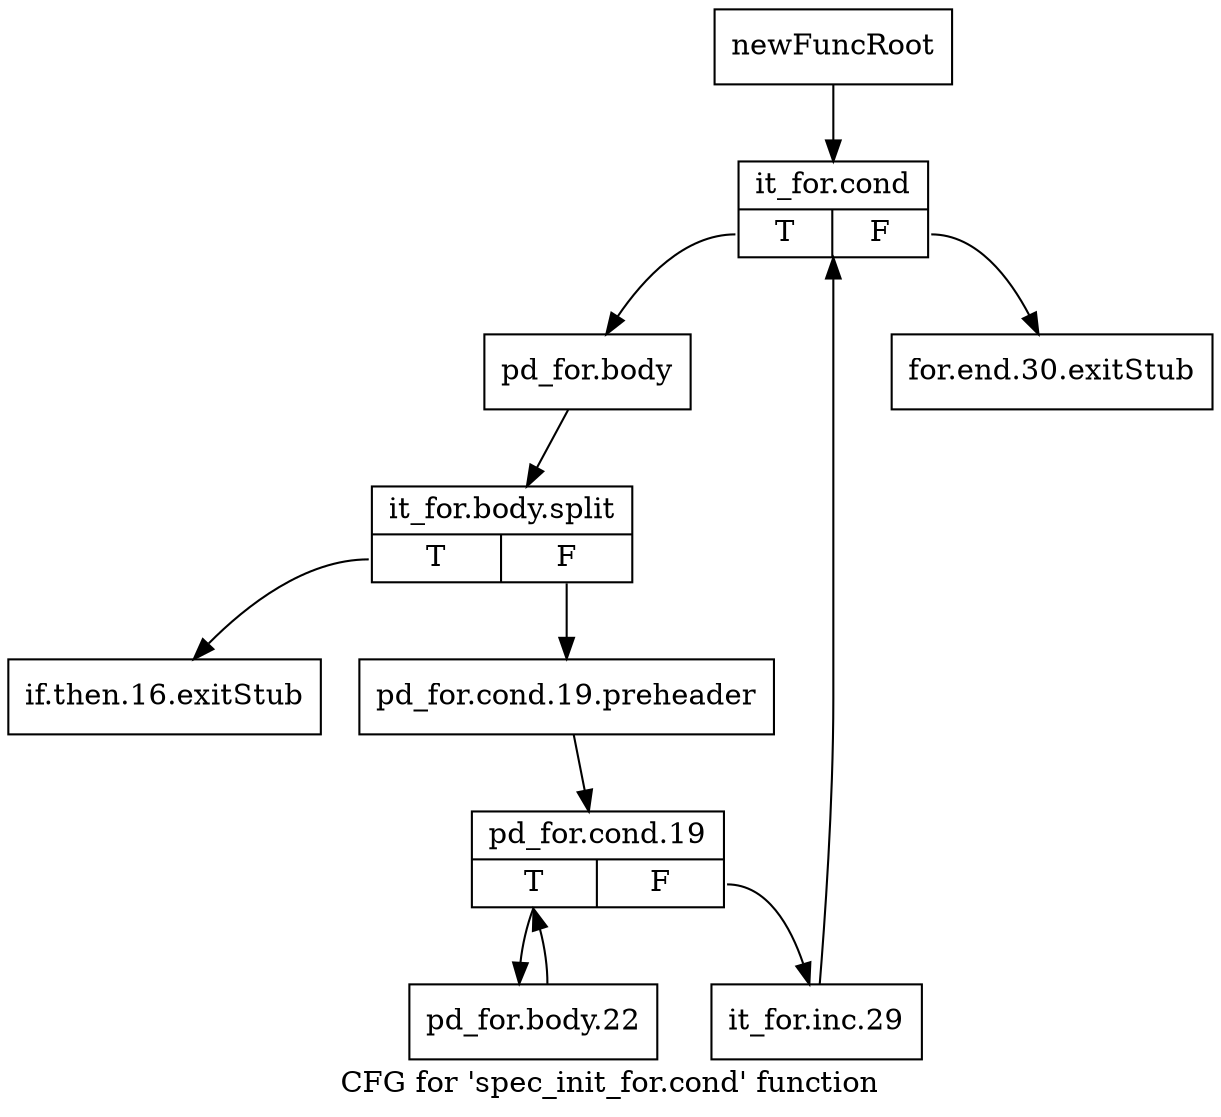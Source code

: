 digraph "CFG for 'spec_init_for.cond' function" {
	label="CFG for 'spec_init_for.cond' function";

	Node0x17ae1b0 [shape=record,label="{newFuncRoot}"];
	Node0x17ae1b0 -> Node0x17ae2a0;
	Node0x17ae200 [shape=record,label="{for.end.30.exitStub}"];
	Node0x17ae250 [shape=record,label="{if.then.16.exitStub}"];
	Node0x17ae2a0 [shape=record,label="{it_for.cond|{<s0>T|<s1>F}}"];
	Node0x17ae2a0:s0 -> Node0x17ae2f0;
	Node0x17ae2a0:s1 -> Node0x17ae200;
	Node0x17ae2f0 [shape=record,label="{pd_for.body}"];
	Node0x17ae2f0 -> Node0x1c235a0;
	Node0x1c235a0 [shape=record,label="{it_for.body.split|{<s0>T|<s1>F}}"];
	Node0x1c235a0:s0 -> Node0x17ae250;
	Node0x1c235a0:s1 -> Node0x17ae340;
	Node0x17ae340 [shape=record,label="{pd_for.cond.19.preheader}"];
	Node0x17ae340 -> Node0x17ae390;
	Node0x17ae390 [shape=record,label="{pd_for.cond.19|{<s0>T|<s1>F}}"];
	Node0x17ae390:s0 -> Node0x17ae430;
	Node0x17ae390:s1 -> Node0x17ae3e0;
	Node0x17ae3e0 [shape=record,label="{it_for.inc.29}"];
	Node0x17ae3e0 -> Node0x17ae2a0;
	Node0x17ae430 [shape=record,label="{pd_for.body.22}"];
	Node0x17ae430 -> Node0x17ae390;
}

